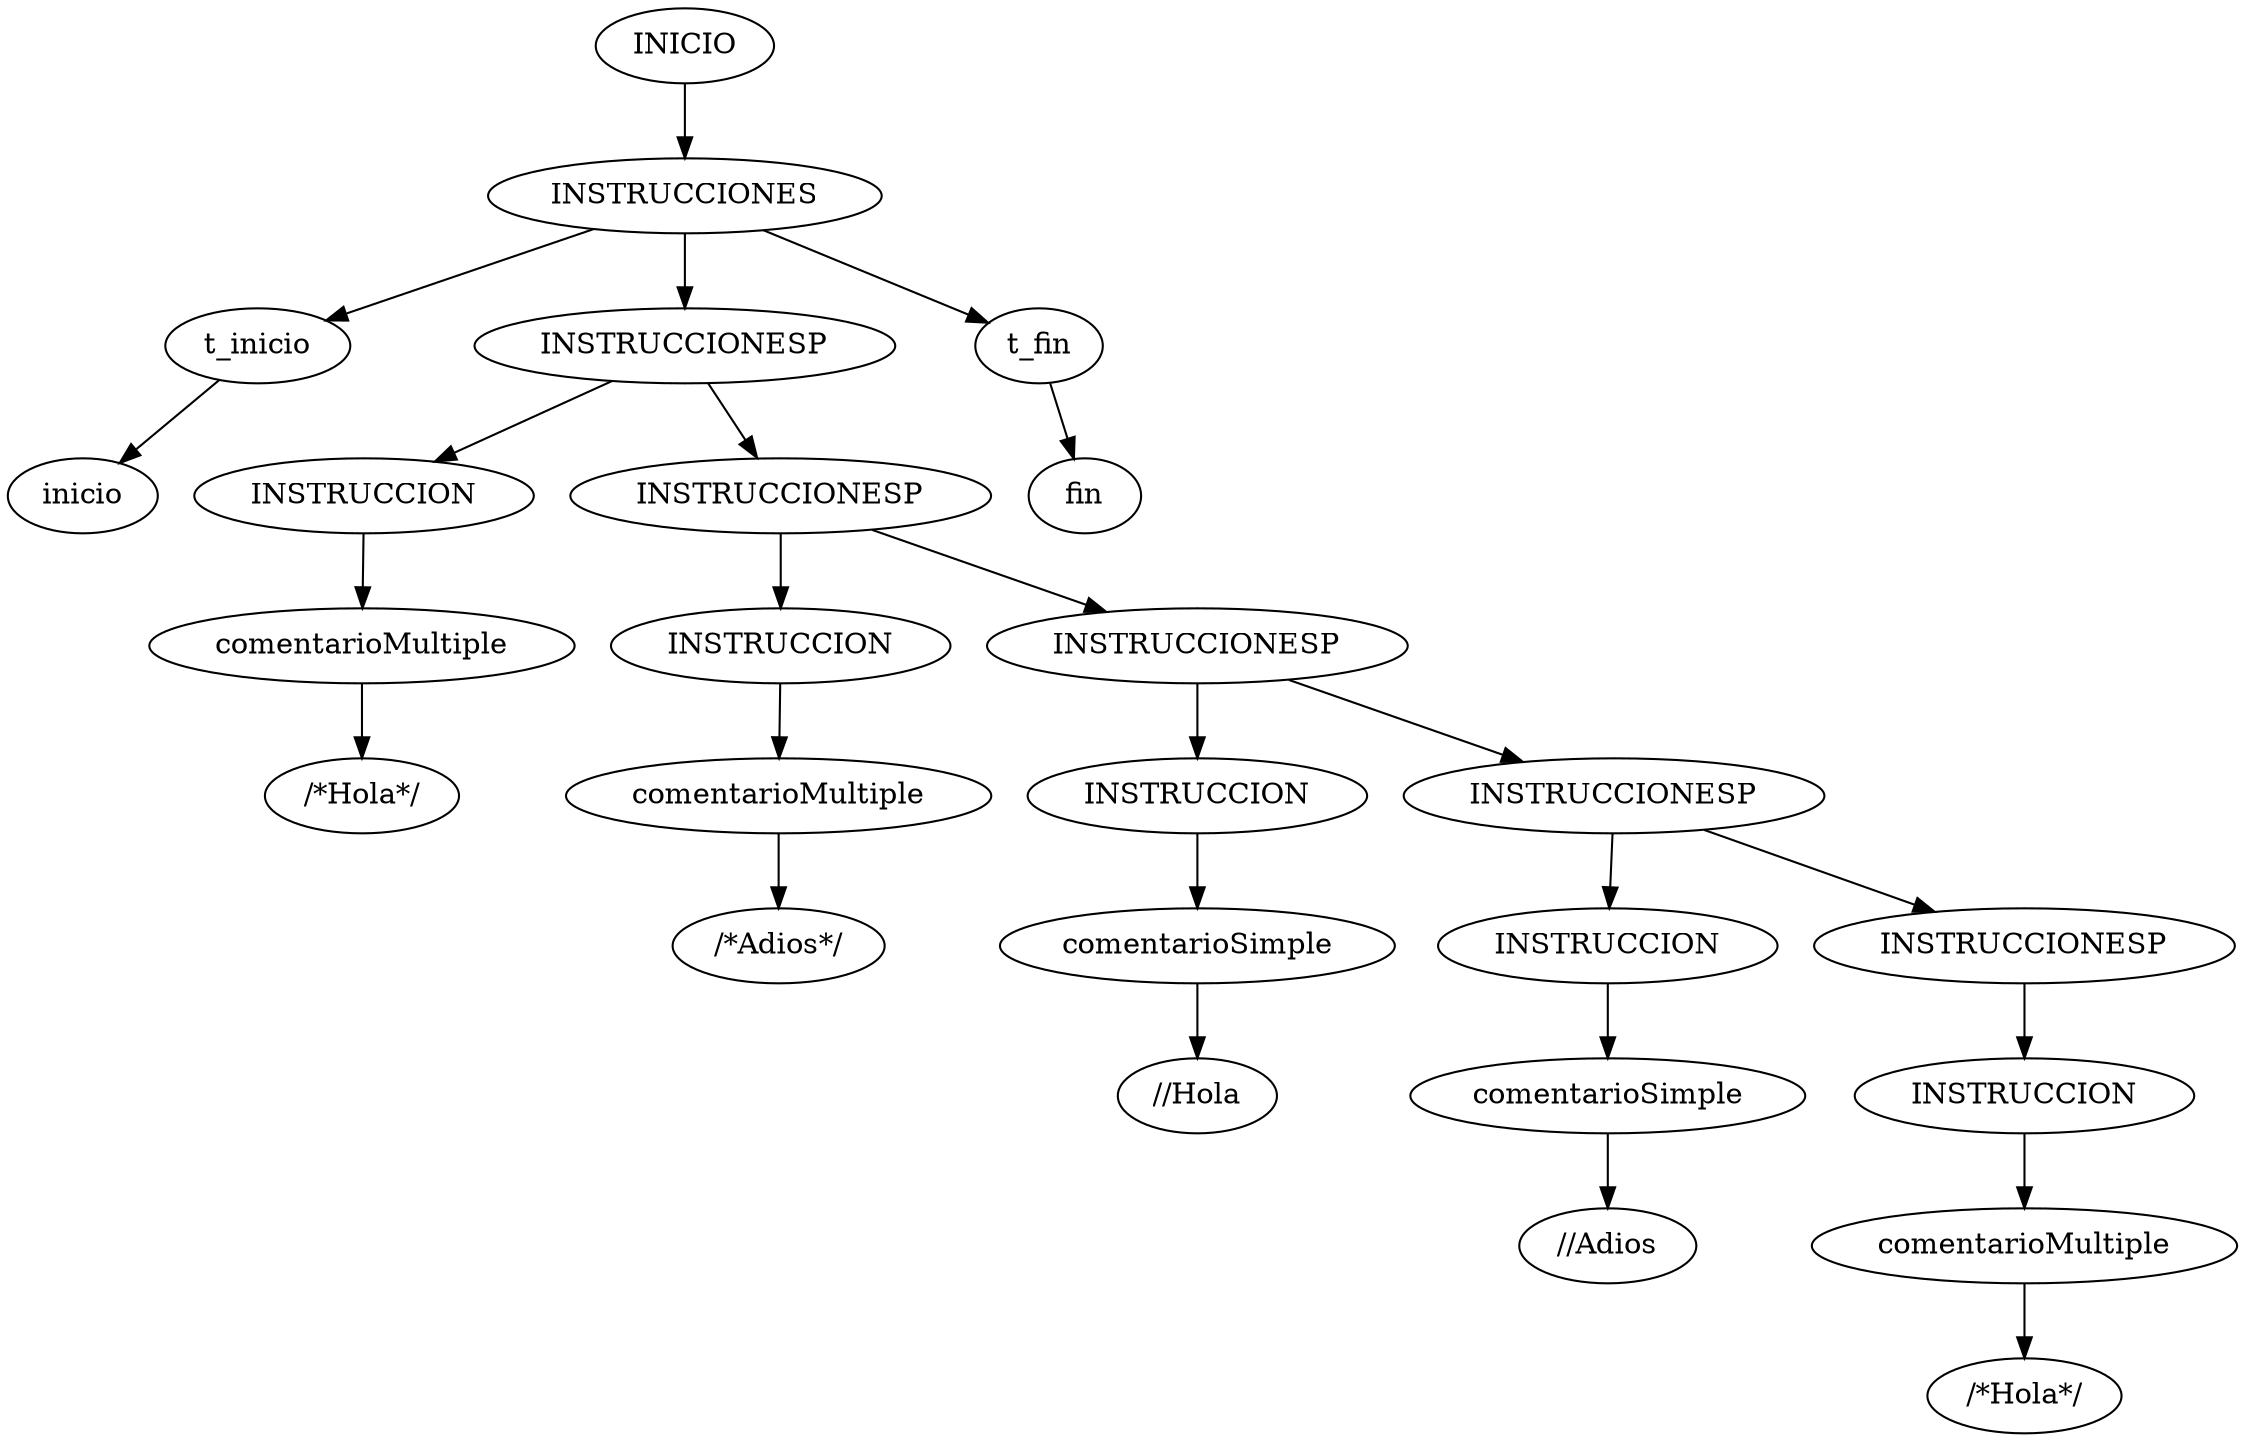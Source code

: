 digraph G{
"node749157045" [ label = "INICIO",];
"node1904276615" [ label = "INSTRUCCIONES",];
"node965997554" [ label = "t_inicio",];
"node52223227" [ label = "inicio",];
"node965997554" -> "node52223227" [ label = "",];
"node1904276615" -> "node965997554" [ label = "",];
"node377171135" [ label = "INSTRUCCIONESP",];
"node1621743163" [ label = "INSTRUCCION",];
"node1183036863" [ label = "comentarioMultiple",];
"node589120144" [ label = "/*Hola*/",];
"node1183036863" -> "node589120144" [ label = "",];
"node1621743163" -> "node1183036863" [ label = "",];
"node377171135" -> "node1621743163" [ label = "",];
"node1816956056" [ label = "INSTRUCCIONESP",];
"node1115330340" [ label = "INSTRUCCION",];
"node420478105" [ label = "comentarioMultiple",];
"node1355756778" [ label = "/*Adios*/",];
"node420478105" -> "node1355756778" [ label = "",];
"node1115330340" -> "node420478105" [ label = "",];
"node1816956056" -> "node1115330340" [ label = "",];
"node1492077095" [ label = "INSTRUCCIONESP",];
"node1320822185" [ label = "INSTRUCCION",];
"node674755539" [ label = "comentarioSimple",];
"node32963163" [ label = "//Hola",];
"node674755539" -> "node32963163" [ label = "",];
"node1320822185" -> "node674755539" [ label = "",];
"node1492077095" -> "node1320822185" [ label = "",];
"node602547760" [ label = "INSTRUCCIONESP",];
"node1021499529" [ label = "INSTRUCCION",];
"node735841709" [ label = "comentarioSimple",];
"node500043439" [ label = "//Adios",];
"node735841709" -> "node500043439" [ label = "",];
"node1021499529" -> "node735841709" [ label = "",];
"node602547760" -> "node1021499529" [ label = "",];
"node1869049984" [ label = "INSTRUCCIONESP",];
"node1173080949" [ label = "INSTRUCCION",];
"node244385536" [ label = "comentarioMultiple",];
"node1665649419" [ label = "/*Hola*/",];
"node244385536" -> "node1665649419" [ label = "",];
"node1173080949" -> "node244385536" [ label = "",];
"node1869049984" -> "node1173080949" [ label = "",];
"node602547760" -> "node1869049984" [ label = "",];
"node1492077095" -> "node602547760" [ label = "",];
"node1816956056" -> "node1492077095" [ label = "",];
"node377171135" -> "node1816956056" [ label = "",];
"node1904276615" -> "node377171135" [ label = "",];
"node938497171" [ label = "t_fin",];
"node752583035" [ label = "fin",];
"node938497171" -> "node752583035" [ label = "",];
"node1904276615" -> "node938497171" [ label = "",];
"node749157045" -> "node1904276615" [ label = "",];
}